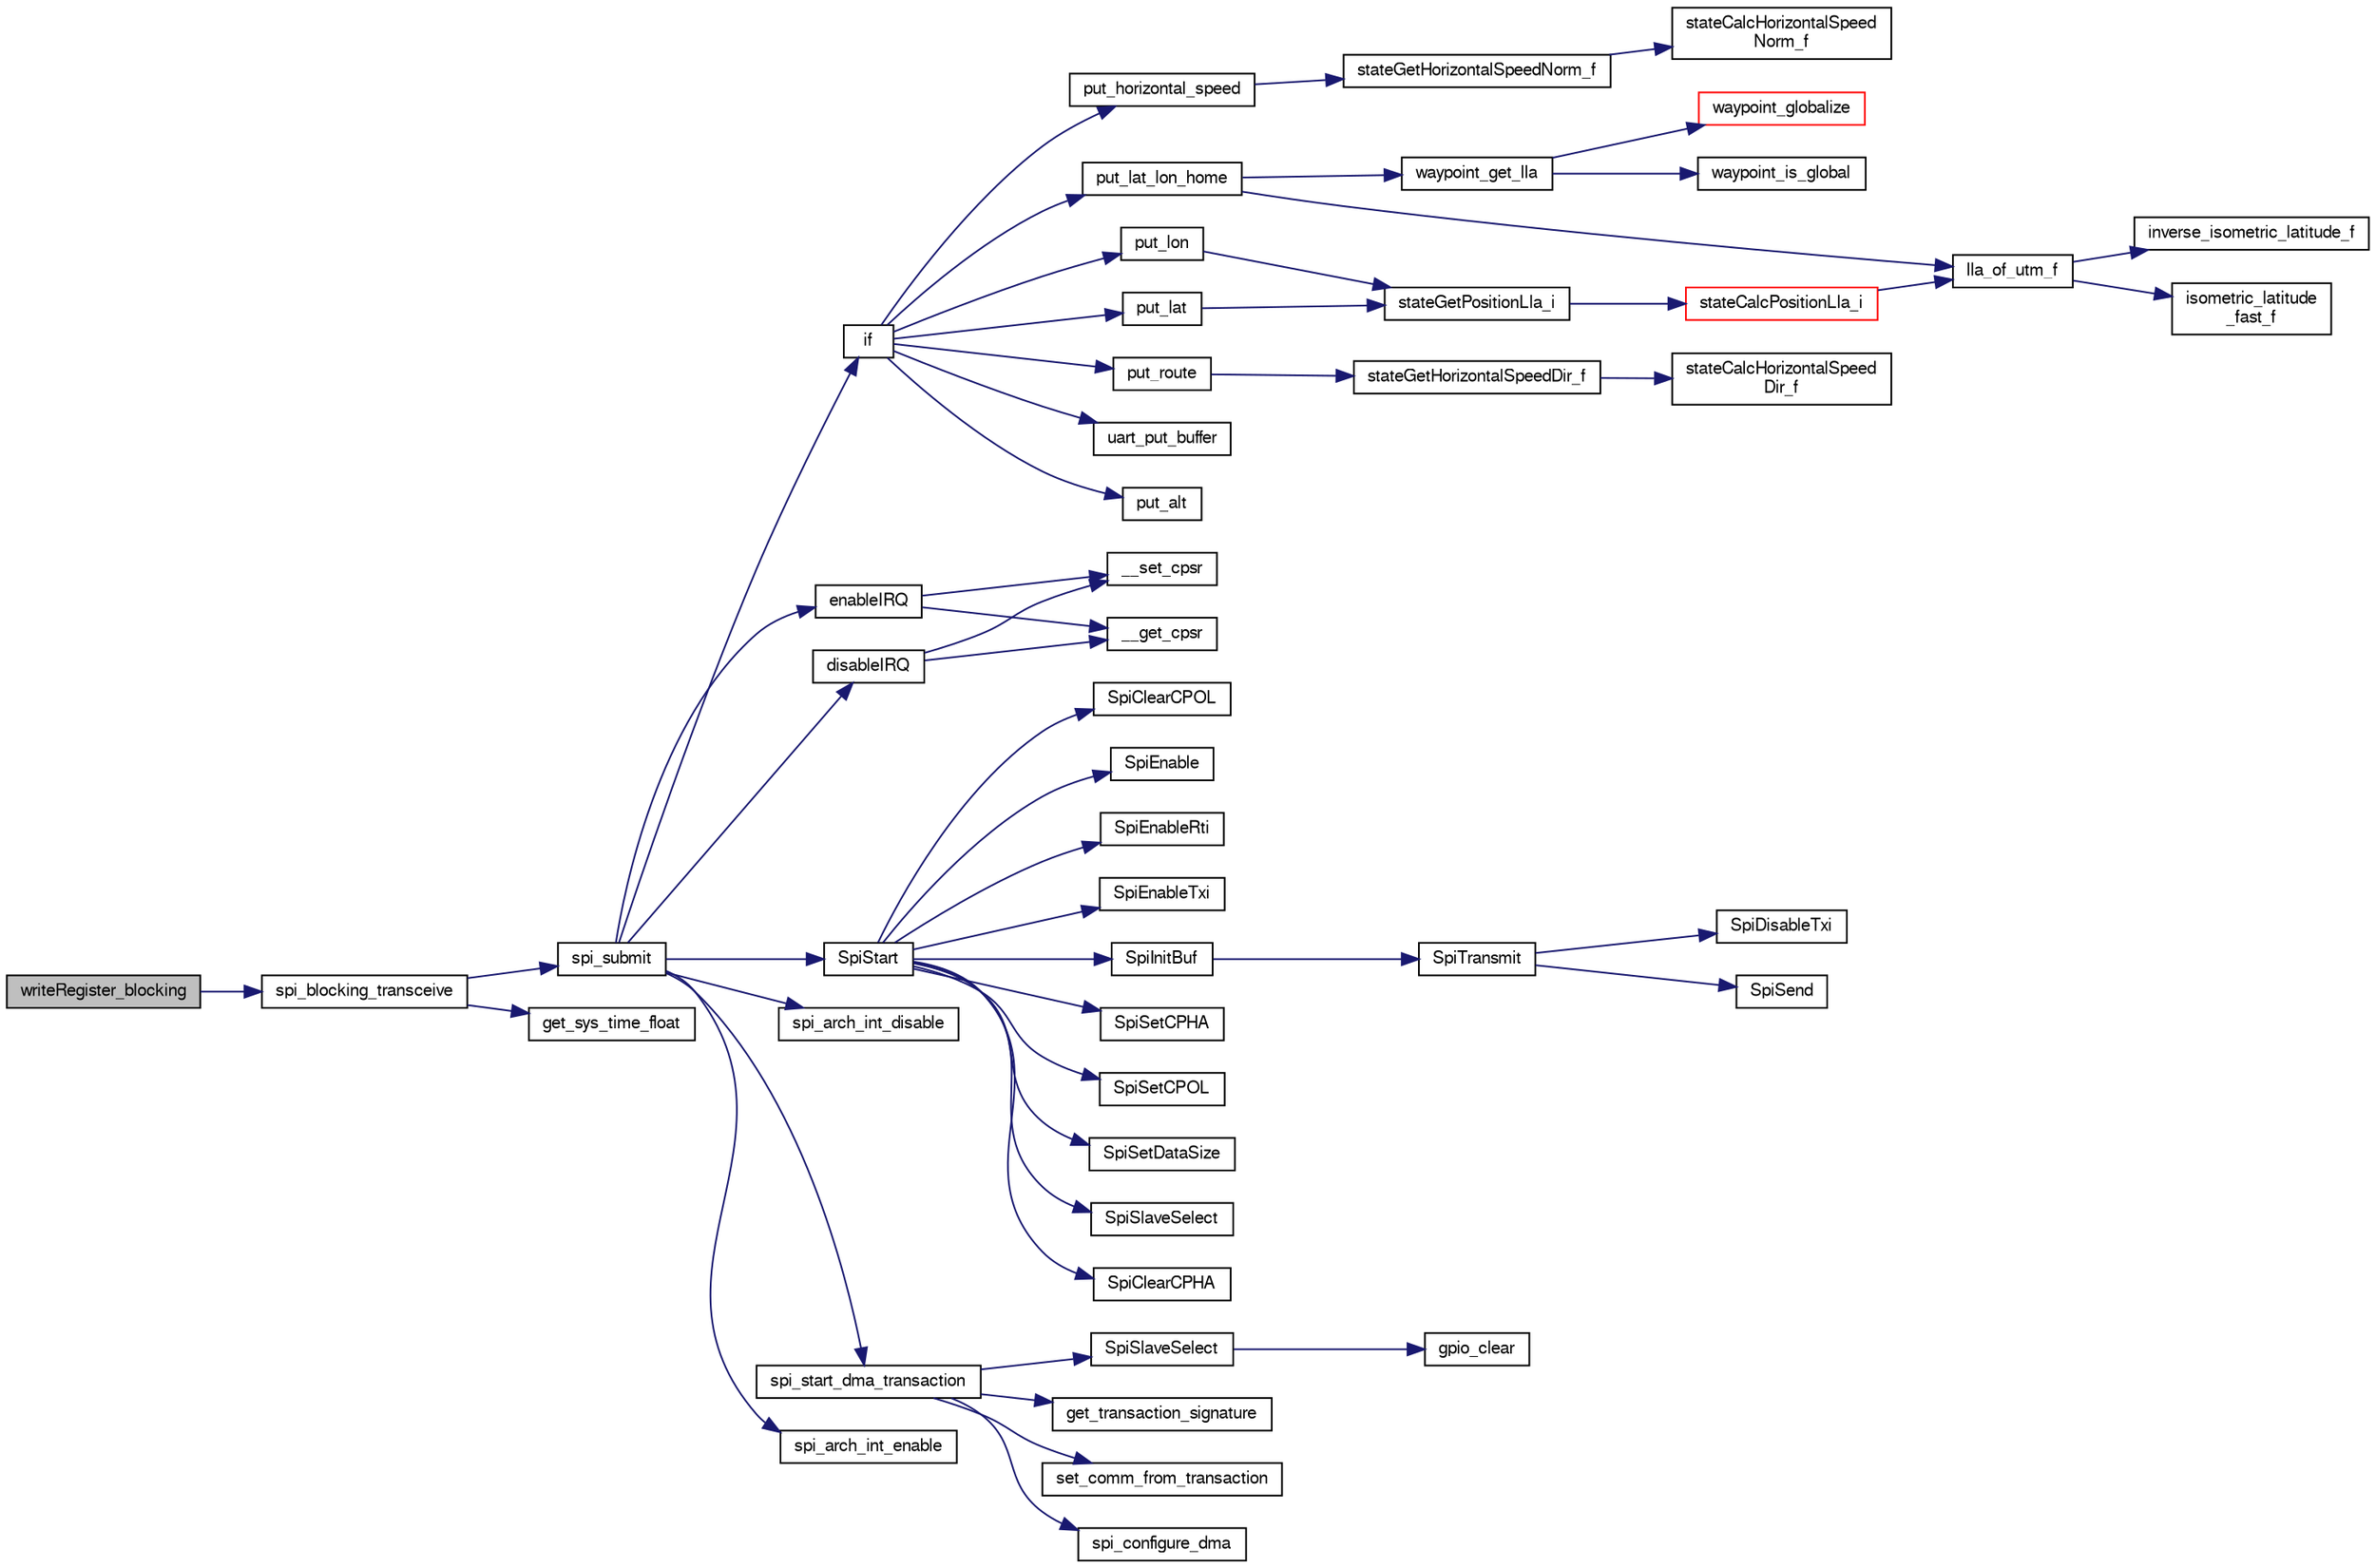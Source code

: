 digraph "writeRegister_blocking"
{
  edge [fontname="FreeSans",fontsize="10",labelfontname="FreeSans",labelfontsize="10"];
  node [fontname="FreeSans",fontsize="10",shape=record];
  rankdir="LR";
  Node1 [label="writeRegister_blocking",height=0.2,width=0.4,color="black", fillcolor="grey75", style="filled", fontcolor="black"];
  Node1 -> Node2 [color="midnightblue",fontsize="10",style="solid",fontname="FreeSans"];
  Node2 [label="spi_blocking_transceive",height=0.2,width=0.4,color="black", fillcolor="white", style="filled",URL="$group__spi.html#ga66e55e817c63768ac9910dc6f7cc9447",tooltip="Perform a spi transaction (blocking). "];
  Node2 -> Node3 [color="midnightblue",fontsize="10",style="solid",fontname="FreeSans"];
  Node3 [label="spi_submit",height=0.2,width=0.4,color="black", fillcolor="white", style="filled",URL="$group__spi.html#ga5d383931766cb373ebad0b8bc26d439d",tooltip="Submit a spi transaction. "];
  Node3 -> Node4 [color="midnightblue",fontsize="10",style="solid",fontname="FreeSans"];
  Node4 [label="if",height=0.2,width=0.4,color="black", fillcolor="white", style="filled",URL="$e__identification__fr_8c.html#a92cffae21318c1d983c63f3afa2a8d87"];
  Node4 -> Node5 [color="midnightblue",fontsize="10",style="solid",fontname="FreeSans"];
  Node5 [label="put_alt",height=0.2,width=0.4,color="black", fillcolor="white", style="filled",URL="$e__identification__fr_8c.html#af46aee3f4ea5943261ce0a748645d5ab"];
  Node4 -> Node6 [color="midnightblue",fontsize="10",style="solid",fontname="FreeSans"];
  Node6 [label="put_horizontal_speed",height=0.2,width=0.4,color="black", fillcolor="white", style="filled",URL="$e__identification__fr_8c.html#ad38b113b8c749a0ad70f3226ce4be6c8"];
  Node6 -> Node7 [color="midnightblue",fontsize="10",style="solid",fontname="FreeSans"];
  Node7 [label="stateGetHorizontalSpeedNorm_f",height=0.2,width=0.4,color="black", fillcolor="white", style="filled",URL="$group__state__velocity.html#ga1396b84069296dc0353f25281a472c08",tooltip="Get norm of horizontal ground speed (float). "];
  Node7 -> Node8 [color="midnightblue",fontsize="10",style="solid",fontname="FreeSans"];
  Node8 [label="stateCalcHorizontalSpeed\lNorm_f",height=0.2,width=0.4,color="black", fillcolor="white", style="filled",URL="$group__state__velocity.html#ga990849172b82f2e3bc1ab9da2395c9c4"];
  Node4 -> Node9 [color="midnightblue",fontsize="10",style="solid",fontname="FreeSans"];
  Node9 [label="put_lat",height=0.2,width=0.4,color="black", fillcolor="white", style="filled",URL="$e__identification__fr_8c.html#abe4d49e345383266eb45de2d01dc9998"];
  Node9 -> Node10 [color="midnightblue",fontsize="10",style="solid",fontname="FreeSans"];
  Node10 [label="stateGetPositionLla_i",height=0.2,width=0.4,color="black", fillcolor="white", style="filled",URL="$group__state__position.html#ga99473409b740a26c0e2b9a5bd8e9defb",tooltip="Get position in LLA coordinates (int). "];
  Node10 -> Node11 [color="midnightblue",fontsize="10",style="solid",fontname="FreeSans"];
  Node11 [label="stateCalcPositionLla_i",height=0.2,width=0.4,color="red", fillcolor="white", style="filled",URL="$group__state__position.html#gad0fedf046f198eace06305e56fc7a0f8",tooltip="Calculate LLA (int) from any other available representation. "];
  Node11 -> Node12 [color="midnightblue",fontsize="10",style="solid",fontname="FreeSans"];
  Node12 [label="lla_of_utm_f",height=0.2,width=0.4,color="black", fillcolor="white", style="filled",URL="$pprz__geodetic__float_8c.html#a30c2e47ec9a898079c04e8b08496b455"];
  Node12 -> Node13 [color="midnightblue",fontsize="10",style="solid",fontname="FreeSans"];
  Node13 [label="inverse_isometric_latitude_f",height=0.2,width=0.4,color="black", fillcolor="white", style="filled",URL="$pprz__geodetic__float_8c.html#a28b6e05c87f50f1e5290e36407095fb6"];
  Node12 -> Node14 [color="midnightblue",fontsize="10",style="solid",fontname="FreeSans"];
  Node14 [label="isometric_latitude\l_fast_f",height=0.2,width=0.4,color="black", fillcolor="white", style="filled",URL="$pprz__geodetic__float_8c.html#a21ea1b369f7d4abd984fb89c488dde24"];
  Node4 -> Node15 [color="midnightblue",fontsize="10",style="solid",fontname="FreeSans"];
  Node15 [label="put_lat_lon_home",height=0.2,width=0.4,color="black", fillcolor="white", style="filled",URL="$e__identification__fr_8c.html#ab86f66c5c2a551aabe930fff3a5120d3"];
  Node15 -> Node12 [color="midnightblue",fontsize="10",style="solid",fontname="FreeSans"];
  Node15 -> Node16 [color="midnightblue",fontsize="10",style="solid",fontname="FreeSans"];
  Node16 [label="waypoint_get_lla",height=0.2,width=0.4,color="black", fillcolor="white", style="filled",URL="$subsystems_2navigation_2waypoints_8c.html#a2ed9112b04893275873729d03176f490",tooltip="Get LLA coordinates of waypoint. "];
  Node16 -> Node17 [color="midnightblue",fontsize="10",style="solid",fontname="FreeSans"];
  Node17 [label="waypoint_globalize",height=0.2,width=0.4,color="red", fillcolor="white", style="filled",URL="$subsystems_2navigation_2waypoints_8c.html#a10acece8582506367e9e9df3694bf31b",tooltip="update global LLA coordinates from its ENU coordinates "];
  Node16 -> Node18 [color="midnightblue",fontsize="10",style="solid",fontname="FreeSans"];
  Node18 [label="waypoint_is_global",height=0.2,width=0.4,color="black", fillcolor="white", style="filled",URL="$subsystems_2navigation_2waypoints_8c.html#a4f584367219ec09db0e1df24c85e7a1b"];
  Node4 -> Node19 [color="midnightblue",fontsize="10",style="solid",fontname="FreeSans"];
  Node19 [label="put_lon",height=0.2,width=0.4,color="black", fillcolor="white", style="filled",URL="$e__identification__fr_8c.html#a58d75f9f286ae788eb5a93131c69b9cf"];
  Node19 -> Node10 [color="midnightblue",fontsize="10",style="solid",fontname="FreeSans"];
  Node4 -> Node20 [color="midnightblue",fontsize="10",style="solid",fontname="FreeSans"];
  Node20 [label="put_route",height=0.2,width=0.4,color="black", fillcolor="white", style="filled",URL="$e__identification__fr_8c.html#ad697ac22d1fafd997a6033c81aac40c9"];
  Node20 -> Node21 [color="midnightblue",fontsize="10",style="solid",fontname="FreeSans"];
  Node21 [label="stateGetHorizontalSpeedDir_f",height=0.2,width=0.4,color="black", fillcolor="white", style="filled",URL="$group__state__velocity.html#ga6f8b83126a235daea584aa9ce97f7fac",tooltip="Get dir of horizontal ground speed (float). "];
  Node21 -> Node22 [color="midnightblue",fontsize="10",style="solid",fontname="FreeSans"];
  Node22 [label="stateCalcHorizontalSpeed\lDir_f",height=0.2,width=0.4,color="black", fillcolor="white", style="filled",URL="$group__state__velocity.html#gad9b7b6ea39d5a4ee3e824f97204c4bb5"];
  Node4 -> Node23 [color="midnightblue",fontsize="10",style="solid",fontname="FreeSans"];
  Node23 [label="uart_put_buffer",height=0.2,width=0.4,color="black", fillcolor="white", style="filled",URL="$chibios_2mcu__periph_2uart__arch_8c.html#aafe5af02ef8bf915fcd76d39896174a3",tooltip="Uart transmit buffer implementation. "];
  Node3 -> Node24 [color="midnightblue",fontsize="10",style="solid",fontname="FreeSans"];
  Node24 [label="disableIRQ",height=0.2,width=0.4,color="black", fillcolor="white", style="filled",URL="$armVIC_8c.html#a495b577a0ad5c4dc620339b2edff1ac5"];
  Node24 -> Node25 [color="midnightblue",fontsize="10",style="solid",fontname="FreeSans"];
  Node25 [label="__get_cpsr",height=0.2,width=0.4,color="black", fillcolor="white", style="filled",URL="$armVIC_8c.html#a07a90dd2662e1a51c45600eccd2661c4"];
  Node24 -> Node26 [color="midnightblue",fontsize="10",style="solid",fontname="FreeSans"];
  Node26 [label="__set_cpsr",height=0.2,width=0.4,color="black", fillcolor="white", style="filled",URL="$armVIC_8c.html#a2695574f2b9c353bb88ce1239a0ab9ec"];
  Node3 -> Node27 [color="midnightblue",fontsize="10",style="solid",fontname="FreeSans"];
  Node27 [label="SpiStart",height=0.2,width=0.4,color="black", fillcolor="white", style="filled",URL="$lpc21_2mcu__periph_2spi__arch_8c.html#abcda020ad14ec4732c4ffff453060fff"];
  Node27 -> Node28 [color="midnightblue",fontsize="10",style="solid",fontname="FreeSans"];
  Node28 [label="SpiClearCPHA",height=0.2,width=0.4,color="black", fillcolor="white", style="filled",URL="$lpc21_2mcu__periph_2spi__arch_8c.html#ac8a1011a8423019c3b94e3a1a9744b6b"];
  Node27 -> Node29 [color="midnightblue",fontsize="10",style="solid",fontname="FreeSans"];
  Node29 [label="SpiClearCPOL",height=0.2,width=0.4,color="black", fillcolor="white", style="filled",URL="$lpc21_2mcu__periph_2spi__arch_8c.html#afddc6318837a832e08ac2096474632f8"];
  Node27 -> Node30 [color="midnightblue",fontsize="10",style="solid",fontname="FreeSans"];
  Node30 [label="SpiEnable",height=0.2,width=0.4,color="black", fillcolor="white", style="filled",URL="$lpc21_2mcu__periph_2spi__arch_8c.html#a4bb68d5cebfe43c482fc48ca2a1ed6de"];
  Node27 -> Node31 [color="midnightblue",fontsize="10",style="solid",fontname="FreeSans"];
  Node31 [label="SpiEnableRti",height=0.2,width=0.4,color="black", fillcolor="white", style="filled",URL="$lpc21_2mcu__periph_2spi__arch_8c.html#a2f597567924a3000e5afb340e4aa5592"];
  Node27 -> Node32 [color="midnightblue",fontsize="10",style="solid",fontname="FreeSans"];
  Node32 [label="SpiEnableTxi",height=0.2,width=0.4,color="black", fillcolor="white", style="filled",URL="$lpc21_2mcu__periph_2spi__arch_8c.html#acb7e2c245885f1b82d6791148172e592"];
  Node27 -> Node33 [color="midnightblue",fontsize="10",style="solid",fontname="FreeSans"];
  Node33 [label="SpiInitBuf",height=0.2,width=0.4,color="black", fillcolor="white", style="filled",URL="$lpc21_2mcu__periph_2spi__arch_8c.html#a5c38f72da3e7ef54561ec617cdde67e5"];
  Node33 -> Node34 [color="midnightblue",fontsize="10",style="solid",fontname="FreeSans"];
  Node34 [label="SpiTransmit",height=0.2,width=0.4,color="black", fillcolor="white", style="filled",URL="$lpc21_2mcu__periph_2spi__arch_8c.html#a3e9017646922bf67dc34451d35696314"];
  Node34 -> Node35 [color="midnightblue",fontsize="10",style="solid",fontname="FreeSans"];
  Node35 [label="SpiDisableTxi",height=0.2,width=0.4,color="black", fillcolor="white", style="filled",URL="$lpc21_2mcu__periph_2spi__arch_8c.html#a945eb366ac13567f396285aaa6381cec"];
  Node34 -> Node36 [color="midnightblue",fontsize="10",style="solid",fontname="FreeSans"];
  Node36 [label="SpiSend",height=0.2,width=0.4,color="black", fillcolor="white", style="filled",URL="$lpc21_2mcu__periph_2spi__arch_8c.html#af00370ab8f8ea4fe1ac8bf434230a398"];
  Node27 -> Node37 [color="midnightblue",fontsize="10",style="solid",fontname="FreeSans"];
  Node37 [label="SpiSetCPHA",height=0.2,width=0.4,color="black", fillcolor="white", style="filled",URL="$lpc21_2mcu__periph_2spi__arch_8c.html#a3f8c8db30e82381d4d60a444f1708517"];
  Node27 -> Node38 [color="midnightblue",fontsize="10",style="solid",fontname="FreeSans"];
  Node38 [label="SpiSetCPOL",height=0.2,width=0.4,color="black", fillcolor="white", style="filled",URL="$lpc21_2mcu__periph_2spi__arch_8c.html#a1126b0a8388d4a8eb8ded8bbe8ab940e"];
  Node27 -> Node39 [color="midnightblue",fontsize="10",style="solid",fontname="FreeSans"];
  Node39 [label="SpiSetDataSize",height=0.2,width=0.4,color="black", fillcolor="white", style="filled",URL="$lpc21_2mcu__periph_2spi__arch_8c.html#ad816c76c7fe692f51942efa74bdb1d86",tooltip="Set the SPI data size to 8 or 16bit. "];
  Node27 -> Node40 [color="midnightblue",fontsize="10",style="solid",fontname="FreeSans"];
  Node40 [label="SpiSlaveSelect",height=0.2,width=0.4,color="black", fillcolor="white", style="filled",URL="$lpc21_2mcu__periph_2spi__arch_8c.html#ab639bd461acc9159f2a8566bfe1ebdd0"];
  Node3 -> Node41 [color="midnightblue",fontsize="10",style="solid",fontname="FreeSans"];
  Node41 [label="enableIRQ",height=0.2,width=0.4,color="black", fillcolor="white", style="filled",URL="$armVIC_8c.html#adf9d98445ae51a2278cbe9e719f579f1"];
  Node41 -> Node25 [color="midnightblue",fontsize="10",style="solid",fontname="FreeSans"];
  Node41 -> Node26 [color="midnightblue",fontsize="10",style="solid",fontname="FreeSans"];
  Node3 -> Node42 [color="midnightblue",fontsize="10",style="solid",fontname="FreeSans"];
  Node42 [label="spi_arch_int_disable",height=0.2,width=0.4,color="black", fillcolor="white", style="filled",URL="$stm32_2mcu__periph_2spi__arch_8c.html#a42f17f52b327c1192801fc39493f43c5",tooltip="Disable DMA channel interrupts. "];
  Node3 -> Node43 [color="midnightblue",fontsize="10",style="solid",fontname="FreeSans"];
  Node43 [label="spi_start_dma_transaction",height=0.2,width=0.4,color="black", fillcolor="white", style="filled",URL="$stm32_2mcu__periph_2spi__arch_8c.html#a87e230295cb1339876faa6f6986a44e9",tooltip="Start a new transaction with DMA. "];
  Node43 -> Node44 [color="midnightblue",fontsize="10",style="solid",fontname="FreeSans"];
  Node44 [label="get_transaction_signature",height=0.2,width=0.4,color="black", fillcolor="white", style="filled",URL="$stm32_2mcu__periph_2spi__arch_8c.html#a0c1bcbefaf569036eb191e18ea849a7a"];
  Node43 -> Node45 [color="midnightblue",fontsize="10",style="solid",fontname="FreeSans"];
  Node45 [label="set_comm_from_transaction",height=0.2,width=0.4,color="black", fillcolor="white", style="filled",URL="$stm32_2mcu__periph_2spi__arch_8c.html#af29aa7d9b5af1ef2b42450937767535f",tooltip="Update SPI communication conf from generic paparazzi SPI transaction. "];
  Node43 -> Node46 [color="midnightblue",fontsize="10",style="solid",fontname="FreeSans"];
  Node46 [label="spi_configure_dma",height=0.2,width=0.4,color="black", fillcolor="white", style="filled",URL="$stm32_2mcu__periph_2spi__arch_8c.html#a9678da2cc27199851a80fcf27a2761a3"];
  Node43 -> Node47 [color="midnightblue",fontsize="10",style="solid",fontname="FreeSans"];
  Node47 [label="SpiSlaveSelect",height=0.2,width=0.4,color="black", fillcolor="white", style="filled",URL="$stm32_2mcu__periph_2spi__arch_8c.html#ab639bd461acc9159f2a8566bfe1ebdd0"];
  Node47 -> Node48 [color="midnightblue",fontsize="10",style="solid",fontname="FreeSans"];
  Node48 [label="gpio_clear",height=0.2,width=0.4,color="black", fillcolor="white", style="filled",URL="$chibios_2mcu__periph_2gpio__arch_8h.html#a302a5c9e7203669d0b9db8a2952fe009",tooltip="Clear a gpio output to low level. "];
  Node3 -> Node49 [color="midnightblue",fontsize="10",style="solid",fontname="FreeSans"];
  Node49 [label="spi_arch_int_enable",height=0.2,width=0.4,color="black", fillcolor="white", style="filled",URL="$stm32_2mcu__periph_2spi__arch_8c.html#a92d285e5b860130426aa3ce1369df0c9",tooltip="Enable DMA channel interrupts. "];
  Node2 -> Node50 [color="midnightblue",fontsize="10",style="solid",fontname="FreeSans"];
  Node50 [label="get_sys_time_float",height=0.2,width=0.4,color="black", fillcolor="white", style="filled",URL="$sys__time_8h.html#af486c2fb33d8d33645256a9970eb056e",tooltip="Get the time in seconds since startup. "];
}
